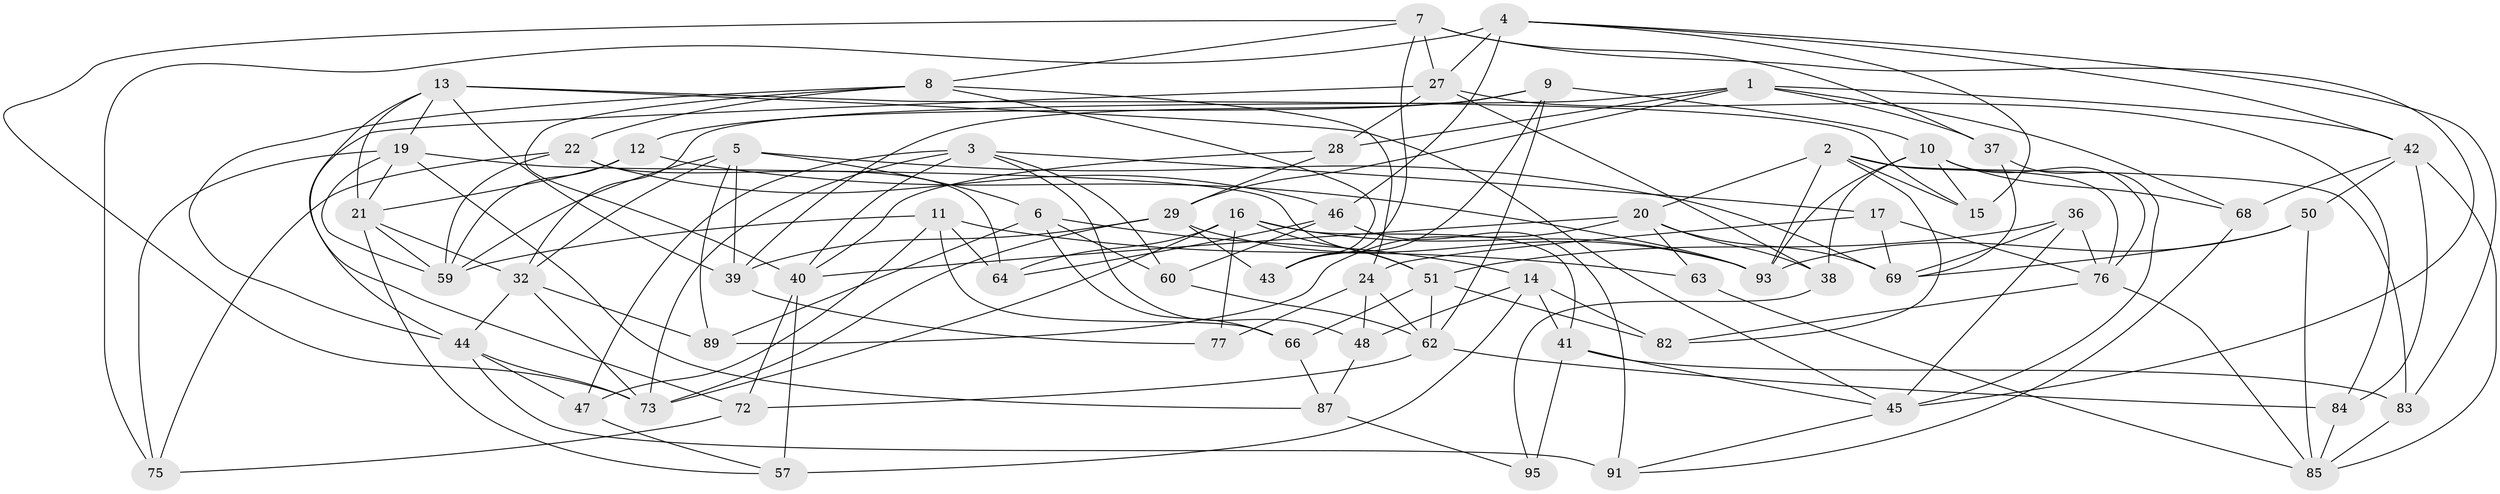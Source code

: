 // original degree distribution, {4: 1.0}
// Generated by graph-tools (version 1.1) at 2025/42/03/06/25 10:42:21]
// undirected, 64 vertices, 159 edges
graph export_dot {
graph [start="1"]
  node [color=gray90,style=filled];
  1 [super="+33"];
  2 [super="+18"];
  3 [super="+23"];
  4 [super="+90"];
  5 [super="+26"];
  6 [super="+34"];
  7 [super="+56"];
  8 [super="+52"];
  9 [super="+31"];
  10 [super="+74"];
  11 [super="+88"];
  12;
  13 [super="+71"];
  14 [super="+78"];
  15;
  16 [super="+96"];
  17;
  19 [super="+25"];
  20 [super="+35"];
  21 [super="+55"];
  22 [super="+67"];
  24 [super="+80"];
  27 [super="+30"];
  28;
  29 [super="+70"];
  32 [super="+54"];
  36;
  37;
  38;
  39 [super="+86"];
  40 [super="+58"];
  41 [super="+61"];
  42 [super="+99"];
  43;
  44 [super="+65"];
  45 [super="+49"];
  46 [super="+53"];
  47;
  48;
  50;
  51 [super="+98"];
  57;
  59 [super="+100"];
  60;
  62 [super="+79"];
  63;
  64;
  66;
  68;
  69 [super="+101"];
  72;
  73 [super="+92"];
  75;
  76 [super="+81"];
  77;
  82;
  83;
  84;
  85 [super="+94"];
  87;
  89;
  91;
  93 [super="+97"];
  95;
  1 -- 28;
  1 -- 37;
  1 -- 29;
  1 -- 42;
  1 -- 68;
  1 -- 32;
  2 -- 20;
  2 -- 93;
  2 -- 82;
  2 -- 83;
  2 -- 76;
  2 -- 15;
  3 -- 48;
  3 -- 47;
  3 -- 40;
  3 -- 17;
  3 -- 60;
  3 -- 73;
  4 -- 46;
  4 -- 15;
  4 -- 83;
  4 -- 27;
  4 -- 42;
  4 -- 75;
  5 -- 6;
  5 -- 32;
  5 -- 89;
  5 -- 59;
  5 -- 39;
  5 -- 69;
  6 -- 60;
  6 -- 66;
  6 -- 89;
  6 -- 14 [weight=2];
  7 -- 45;
  7 -- 73;
  7 -- 37;
  7 -- 8;
  7 -- 27;
  7 -- 43;
  8 -- 44;
  8 -- 40;
  8 -- 24;
  8 -- 43;
  8 -- 22;
  9 -- 43;
  9 -- 12;
  9 -- 10;
  9 -- 62;
  9 -- 39 [weight=2];
  10 -- 15;
  10 -- 76;
  10 -- 68;
  10 -- 93;
  10 -- 38;
  11 -- 64;
  11 -- 63 [weight=2];
  11 -- 59;
  11 -- 66;
  11 -- 47;
  12 -- 21;
  12 -- 59;
  12 -- 93;
  13 -- 39;
  13 -- 15;
  13 -- 72;
  13 -- 45;
  13 -- 19;
  13 -- 21;
  14 -- 82;
  14 -- 41;
  14 -- 48;
  14 -- 57;
  16 -- 93;
  16 -- 77;
  16 -- 73;
  16 -- 64;
  16 -- 41;
  16 -- 51;
  17 -- 69;
  17 -- 76;
  17 -- 24;
  19 -- 75;
  19 -- 59;
  19 -- 87;
  19 -- 51;
  19 -- 21;
  20 -- 63;
  20 -- 38;
  20 -- 89;
  20 -- 69;
  20 -- 40;
  21 -- 57;
  21 -- 59;
  21 -- 32;
  22 -- 75;
  22 -- 64;
  22 -- 59;
  22 -- 46 [weight=2];
  24 -- 62;
  24 -- 77 [weight=2];
  24 -- 48;
  27 -- 28;
  27 -- 38;
  27 -- 84;
  27 -- 44;
  28 -- 29;
  28 -- 40;
  29 -- 43;
  29 -- 93;
  29 -- 39;
  29 -- 73;
  32 -- 44;
  32 -- 89;
  32 -- 73;
  36 -- 45;
  36 -- 76;
  36 -- 51;
  36 -- 69;
  37 -- 45;
  37 -- 69;
  38 -- 95;
  39 -- 77;
  40 -- 57;
  40 -- 72;
  41 -- 83;
  41 -- 95 [weight=2];
  41 -- 45;
  42 -- 84;
  42 -- 50;
  42 -- 68;
  42 -- 85;
  44 -- 91;
  44 -- 47;
  44 -- 73;
  45 -- 91;
  46 -- 64;
  46 -- 91;
  46 -- 60;
  47 -- 57;
  48 -- 87;
  50 -- 69;
  50 -- 93;
  50 -- 85;
  51 -- 66;
  51 -- 62;
  51 -- 82;
  60 -- 62;
  62 -- 72;
  62 -- 84;
  63 -- 85;
  66 -- 87;
  68 -- 91;
  72 -- 75;
  76 -- 82;
  76 -- 85;
  83 -- 85;
  84 -- 85;
  87 -- 95;
}
